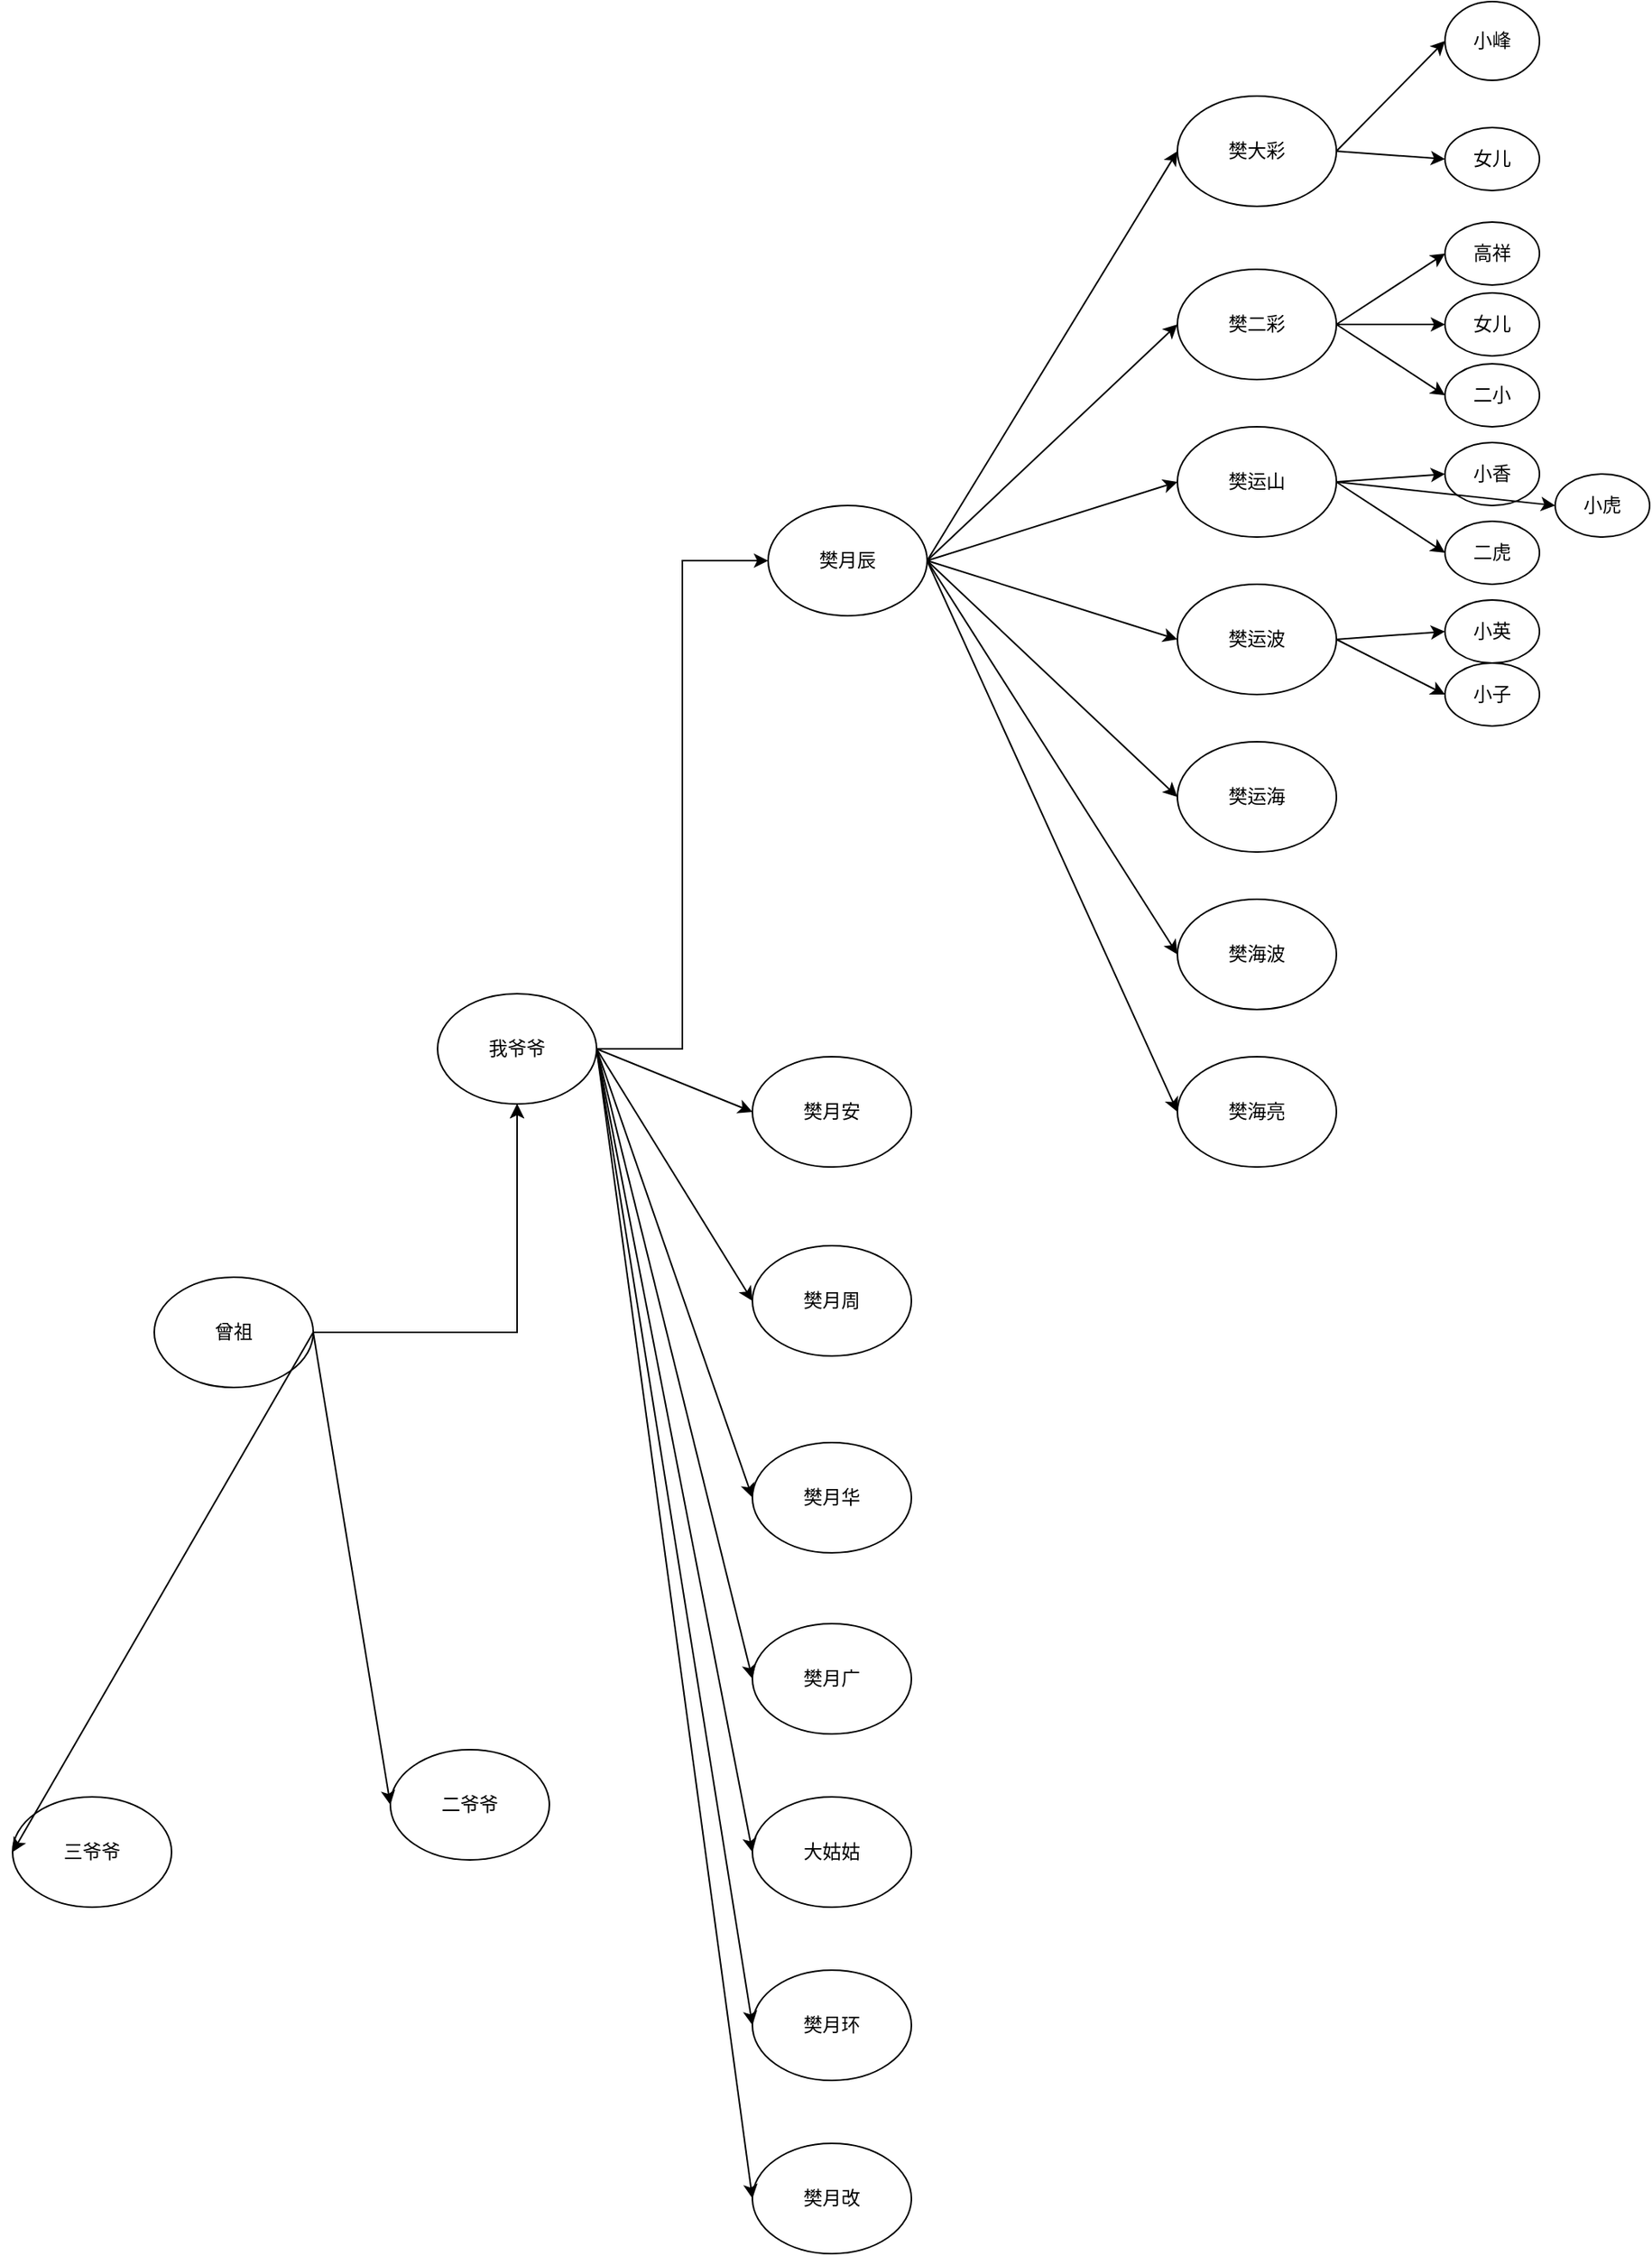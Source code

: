 <mxfile version="23.1.2" type="github">
  <diagram name="Page-1" id="822b0af5-4adb-64df-f703-e8dfc1f81529">
    <mxGraphModel dx="2578" dy="2291" grid="1" gridSize="10" guides="1" tooltips="1" connect="1" arrows="1" fold="1" page="1" pageScale="1" pageWidth="1100" pageHeight="850" background="none" math="0" shadow="0">
      <root>
        <mxCell id="0" />
        <mxCell id="1" parent="0" />
        <mxCell id="mrYq8TOZVtPHyVSn8t1D-2" value="" style="edgeStyle=orthogonalEdgeStyle;rounded=0;orthogonalLoop=1;jettySize=auto;html=1;" edge="1" parent="1" source="7d933b09d9755ecc-15" target="mrYq8TOZVtPHyVSn8t1D-1">
          <mxGeometry relative="1" as="geometry" />
        </mxCell>
        <mxCell id="mrYq8TOZVtPHyVSn8t1D-3" value="" style="edgeStyle=orthogonalEdgeStyle;rounded=0;orthogonalLoop=1;jettySize=auto;html=1;" edge="1" parent="1" source="7d933b09d9755ecc-15" target="mrYq8TOZVtPHyVSn8t1D-1">
          <mxGeometry relative="1" as="geometry" />
        </mxCell>
        <mxCell id="7d933b09d9755ecc-15" value="曾祖" style="ellipse;whiteSpace=wrap;html=1;rounded=0;shadow=0;comic=0;strokeWidth=1;fontFamily=Verdana;" parent="1" vertex="1">
          <mxGeometry x="460" y="320" width="101" height="70" as="geometry" />
        </mxCell>
        <mxCell id="mrYq8TOZVtPHyVSn8t1D-19" style="edgeStyle=orthogonalEdgeStyle;rounded=0;orthogonalLoop=1;jettySize=auto;html=1;exitX=1;exitY=0.5;exitDx=0;exitDy=0;entryX=0;entryY=0.5;entryDx=0;entryDy=0;" edge="1" parent="1" source="mrYq8TOZVtPHyVSn8t1D-1" target="mrYq8TOZVtPHyVSn8t1D-8">
          <mxGeometry relative="1" as="geometry" />
        </mxCell>
        <mxCell id="mrYq8TOZVtPHyVSn8t1D-1" value="我爷爷" style="ellipse;whiteSpace=wrap;html=1;rounded=0;shadow=0;comic=0;strokeWidth=1;fontFamily=Verdana;" vertex="1" parent="1">
          <mxGeometry x="640" y="140" width="101" height="70" as="geometry" />
        </mxCell>
        <mxCell id="mrYq8TOZVtPHyVSn8t1D-4" value="二爷爷" style="ellipse;whiteSpace=wrap;html=1;rounded=0;shadow=0;comic=0;strokeWidth=1;fontFamily=Verdana;" vertex="1" parent="1">
          <mxGeometry x="610" y="620" width="101" height="70" as="geometry" />
        </mxCell>
        <mxCell id="mrYq8TOZVtPHyVSn8t1D-5" value="三爷爷" style="ellipse;whiteSpace=wrap;html=1;rounded=0;shadow=0;comic=0;strokeWidth=1;fontFamily=Verdana;" vertex="1" parent="1">
          <mxGeometry x="370" y="650" width="101" height="70" as="geometry" />
        </mxCell>
        <mxCell id="mrYq8TOZVtPHyVSn8t1D-6" value="" style="endArrow=classic;html=1;rounded=0;exitX=1;exitY=0.5;exitDx=0;exitDy=0;entryX=0;entryY=0.5;entryDx=0;entryDy=0;" edge="1" parent="1" source="7d933b09d9755ecc-15" target="mrYq8TOZVtPHyVSn8t1D-5">
          <mxGeometry width="50" height="50" relative="1" as="geometry">
            <mxPoint x="485.5" y="600" as="sourcePoint" />
            <mxPoint x="535.5" y="550" as="targetPoint" />
          </mxGeometry>
        </mxCell>
        <mxCell id="mrYq8TOZVtPHyVSn8t1D-7" value="" style="endArrow=classic;html=1;rounded=0;exitX=1;exitY=0.5;exitDx=0;exitDy=0;entryX=0;entryY=0.5;entryDx=0;entryDy=0;" edge="1" parent="1" source="7d933b09d9755ecc-15" target="mrYq8TOZVtPHyVSn8t1D-4">
          <mxGeometry width="50" height="50" relative="1" as="geometry">
            <mxPoint x="490" y="530" as="sourcePoint" />
            <mxPoint x="540" y="480" as="targetPoint" />
          </mxGeometry>
        </mxCell>
        <mxCell id="mrYq8TOZVtPHyVSn8t1D-8" value="樊月辰" style="ellipse;whiteSpace=wrap;html=1;rounded=0;shadow=0;comic=0;strokeWidth=1;fontFamily=Verdana;" vertex="1" parent="1">
          <mxGeometry x="850" y="-170" width="101" height="70" as="geometry" />
        </mxCell>
        <mxCell id="mrYq8TOZVtPHyVSn8t1D-12" value="樊月安" style="ellipse;whiteSpace=wrap;html=1;rounded=0;shadow=0;comic=0;strokeWidth=1;fontFamily=Verdana;" vertex="1" parent="1">
          <mxGeometry x="840" y="180" width="101" height="70" as="geometry" />
        </mxCell>
        <mxCell id="mrYq8TOZVtPHyVSn8t1D-13" value="樊月周" style="ellipse;whiteSpace=wrap;html=1;rounded=0;shadow=0;comic=0;strokeWidth=1;fontFamily=Verdana;" vertex="1" parent="1">
          <mxGeometry x="840" y="300" width="101" height="70" as="geometry" />
        </mxCell>
        <mxCell id="mrYq8TOZVtPHyVSn8t1D-14" value="樊月华" style="ellipse;whiteSpace=wrap;html=1;rounded=0;shadow=0;comic=0;strokeWidth=1;fontFamily=Verdana;" vertex="1" parent="1">
          <mxGeometry x="840" y="425" width="101" height="70" as="geometry" />
        </mxCell>
        <mxCell id="mrYq8TOZVtPHyVSn8t1D-15" value="樊月广" style="ellipse;whiteSpace=wrap;html=1;rounded=0;shadow=0;comic=0;strokeWidth=1;fontFamily=Verdana;" vertex="1" parent="1">
          <mxGeometry x="840" y="540" width="101" height="70" as="geometry" />
        </mxCell>
        <mxCell id="mrYq8TOZVtPHyVSn8t1D-16" value="大姑姑" style="ellipse;whiteSpace=wrap;html=1;rounded=0;shadow=0;comic=0;strokeWidth=1;fontFamily=Verdana;" vertex="1" parent="1">
          <mxGeometry x="840" y="650" width="101" height="70" as="geometry" />
        </mxCell>
        <mxCell id="mrYq8TOZVtPHyVSn8t1D-17" value="樊月环" style="ellipse;whiteSpace=wrap;html=1;rounded=0;shadow=0;comic=0;strokeWidth=1;fontFamily=Verdana;" vertex="1" parent="1">
          <mxGeometry x="840" y="760" width="101" height="70" as="geometry" />
        </mxCell>
        <mxCell id="mrYq8TOZVtPHyVSn8t1D-18" value="樊月改" style="ellipse;whiteSpace=wrap;html=1;rounded=0;shadow=0;comic=0;strokeWidth=1;fontFamily=Verdana;" vertex="1" parent="1">
          <mxGeometry x="840" y="870" width="101" height="70" as="geometry" />
        </mxCell>
        <mxCell id="mrYq8TOZVtPHyVSn8t1D-20" value="" style="endArrow=classic;html=1;rounded=0;exitX=1;exitY=0.5;exitDx=0;exitDy=0;entryX=0;entryY=0.5;entryDx=0;entryDy=0;" edge="1" parent="1" source="mrYq8TOZVtPHyVSn8t1D-1" target="mrYq8TOZVtPHyVSn8t1D-12">
          <mxGeometry width="50" height="50" relative="1" as="geometry">
            <mxPoint x="1280" y="760" as="sourcePoint" />
            <mxPoint x="1330" y="710" as="targetPoint" />
          </mxGeometry>
        </mxCell>
        <mxCell id="mrYq8TOZVtPHyVSn8t1D-21" value="" style="endArrow=classic;html=1;rounded=0;exitX=1;exitY=0.5;exitDx=0;exitDy=0;entryX=0;entryY=0.5;entryDx=0;entryDy=0;" edge="1" parent="1" source="mrYq8TOZVtPHyVSn8t1D-1" target="mrYq8TOZVtPHyVSn8t1D-13">
          <mxGeometry width="50" height="50" relative="1" as="geometry">
            <mxPoint x="1280" y="760" as="sourcePoint" />
            <mxPoint x="1330" y="710" as="targetPoint" />
          </mxGeometry>
        </mxCell>
        <mxCell id="mrYq8TOZVtPHyVSn8t1D-22" value="" style="endArrow=classic;html=1;rounded=0;exitX=1;exitY=0.5;exitDx=0;exitDy=0;entryX=0;entryY=0.5;entryDx=0;entryDy=0;" edge="1" parent="1" source="mrYq8TOZVtPHyVSn8t1D-1" target="mrYq8TOZVtPHyVSn8t1D-14">
          <mxGeometry width="50" height="50" relative="1" as="geometry">
            <mxPoint x="1280" y="760" as="sourcePoint" />
            <mxPoint x="1330" y="710" as="targetPoint" />
          </mxGeometry>
        </mxCell>
        <mxCell id="mrYq8TOZVtPHyVSn8t1D-23" value="" style="endArrow=classic;html=1;rounded=0;exitX=1;exitY=0.5;exitDx=0;exitDy=0;entryX=0;entryY=0.5;entryDx=0;entryDy=0;" edge="1" parent="1" source="mrYq8TOZVtPHyVSn8t1D-1" target="mrYq8TOZVtPHyVSn8t1D-15">
          <mxGeometry width="50" height="50" relative="1" as="geometry">
            <mxPoint x="1280" y="760" as="sourcePoint" />
            <mxPoint x="1330" y="710" as="targetPoint" />
          </mxGeometry>
        </mxCell>
        <mxCell id="mrYq8TOZVtPHyVSn8t1D-24" value="" style="endArrow=classic;html=1;rounded=0;exitX=1;exitY=0.5;exitDx=0;exitDy=0;entryX=0;entryY=0.5;entryDx=0;entryDy=0;" edge="1" parent="1" source="mrYq8TOZVtPHyVSn8t1D-1" target="mrYq8TOZVtPHyVSn8t1D-16">
          <mxGeometry width="50" height="50" relative="1" as="geometry">
            <mxPoint x="1280" y="760" as="sourcePoint" />
            <mxPoint x="1330" y="710" as="targetPoint" />
          </mxGeometry>
        </mxCell>
        <mxCell id="mrYq8TOZVtPHyVSn8t1D-25" value="" style="endArrow=classic;html=1;rounded=0;exitX=1;exitY=0.5;exitDx=0;exitDy=0;entryX=0;entryY=0.5;entryDx=0;entryDy=0;" edge="1" parent="1" source="mrYq8TOZVtPHyVSn8t1D-1" target="mrYq8TOZVtPHyVSn8t1D-17">
          <mxGeometry width="50" height="50" relative="1" as="geometry">
            <mxPoint x="1280" y="760" as="sourcePoint" />
            <mxPoint x="1330" y="710" as="targetPoint" />
          </mxGeometry>
        </mxCell>
        <mxCell id="mrYq8TOZVtPHyVSn8t1D-26" value="" style="endArrow=classic;html=1;rounded=0;exitX=1;exitY=0.5;exitDx=0;exitDy=0;entryX=0;entryY=0.5;entryDx=0;entryDy=0;" edge="1" parent="1" source="mrYq8TOZVtPHyVSn8t1D-1" target="mrYq8TOZVtPHyVSn8t1D-18">
          <mxGeometry width="50" height="50" relative="1" as="geometry">
            <mxPoint x="1280" y="760" as="sourcePoint" />
            <mxPoint x="1330" y="710" as="targetPoint" />
          </mxGeometry>
        </mxCell>
        <mxCell id="mrYq8TOZVtPHyVSn8t1D-27" value="樊大彩" style="ellipse;whiteSpace=wrap;html=1;rounded=0;shadow=0;comic=0;strokeWidth=1;fontFamily=Verdana;" vertex="1" parent="1">
          <mxGeometry x="1110" y="-430" width="101" height="70" as="geometry" />
        </mxCell>
        <mxCell id="mrYq8TOZVtPHyVSn8t1D-29" value="樊二彩" style="ellipse;whiteSpace=wrap;html=1;rounded=0;shadow=0;comic=0;strokeWidth=1;fontFamily=Verdana;" vertex="1" parent="1">
          <mxGeometry x="1110" y="-320" width="101" height="70" as="geometry" />
        </mxCell>
        <mxCell id="mrYq8TOZVtPHyVSn8t1D-30" value="樊运山" style="ellipse;whiteSpace=wrap;html=1;rounded=0;shadow=0;comic=0;strokeWidth=1;fontFamily=Verdana;" vertex="1" parent="1">
          <mxGeometry x="1110" y="-220" width="101" height="70" as="geometry" />
        </mxCell>
        <mxCell id="mrYq8TOZVtPHyVSn8t1D-31" value="樊运波" style="ellipse;whiteSpace=wrap;html=1;rounded=0;shadow=0;comic=0;strokeWidth=1;fontFamily=Verdana;" vertex="1" parent="1">
          <mxGeometry x="1110" y="-120" width="101" height="70" as="geometry" />
        </mxCell>
        <mxCell id="mrYq8TOZVtPHyVSn8t1D-32" value="樊运海" style="ellipse;whiteSpace=wrap;html=1;rounded=0;shadow=0;comic=0;strokeWidth=1;fontFamily=Verdana;" vertex="1" parent="1">
          <mxGeometry x="1110" y="-20" width="101" height="70" as="geometry" />
        </mxCell>
        <mxCell id="mrYq8TOZVtPHyVSn8t1D-33" value="樊海波" style="ellipse;whiteSpace=wrap;html=1;rounded=0;shadow=0;comic=0;strokeWidth=1;fontFamily=Verdana;" vertex="1" parent="1">
          <mxGeometry x="1110" y="80" width="101" height="70" as="geometry" />
        </mxCell>
        <mxCell id="mrYq8TOZVtPHyVSn8t1D-34" value="樊海亮" style="ellipse;whiteSpace=wrap;html=1;rounded=0;shadow=0;comic=0;strokeWidth=1;fontFamily=Verdana;" vertex="1" parent="1">
          <mxGeometry x="1110" y="180" width="101" height="70" as="geometry" />
        </mxCell>
        <mxCell id="mrYq8TOZVtPHyVSn8t1D-35" value="" style="endArrow=classic;html=1;rounded=0;exitX=1;exitY=0.5;exitDx=0;exitDy=0;entryX=0;entryY=0.5;entryDx=0;entryDy=0;" edge="1" parent="1" source="mrYq8TOZVtPHyVSn8t1D-8" target="mrYq8TOZVtPHyVSn8t1D-29">
          <mxGeometry width="50" height="50" relative="1" as="geometry">
            <mxPoint x="1290" y="250" as="sourcePoint" />
            <mxPoint x="1340" y="200" as="targetPoint" />
          </mxGeometry>
        </mxCell>
        <mxCell id="mrYq8TOZVtPHyVSn8t1D-36" value="" style="endArrow=classic;html=1;rounded=0;exitX=1;exitY=0.5;exitDx=0;exitDy=0;entryX=0;entryY=0.5;entryDx=0;entryDy=0;" edge="1" parent="1" source="mrYq8TOZVtPHyVSn8t1D-8" target="mrYq8TOZVtPHyVSn8t1D-30">
          <mxGeometry width="50" height="50" relative="1" as="geometry">
            <mxPoint x="1290" y="250" as="sourcePoint" />
            <mxPoint x="1340" y="200" as="targetPoint" />
          </mxGeometry>
        </mxCell>
        <mxCell id="mrYq8TOZVtPHyVSn8t1D-37" value="" style="endArrow=classic;html=1;rounded=0;entryX=0;entryY=0.5;entryDx=0;entryDy=0;exitX=1;exitY=0.5;exitDx=0;exitDy=0;" edge="1" parent="1" source="mrYq8TOZVtPHyVSn8t1D-8" target="mrYq8TOZVtPHyVSn8t1D-27">
          <mxGeometry width="50" height="50" relative="1" as="geometry">
            <mxPoint x="950" y="-140" as="sourcePoint" />
            <mxPoint x="1340" y="200" as="targetPoint" />
          </mxGeometry>
        </mxCell>
        <mxCell id="mrYq8TOZVtPHyVSn8t1D-38" value="" style="endArrow=classic;html=1;rounded=0;exitX=1;exitY=0.5;exitDx=0;exitDy=0;entryX=0;entryY=0.5;entryDx=0;entryDy=0;" edge="1" parent="1" source="mrYq8TOZVtPHyVSn8t1D-8" target="mrYq8TOZVtPHyVSn8t1D-31">
          <mxGeometry width="50" height="50" relative="1" as="geometry">
            <mxPoint x="1290" y="250" as="sourcePoint" />
            <mxPoint x="1340" y="200" as="targetPoint" />
          </mxGeometry>
        </mxCell>
        <mxCell id="mrYq8TOZVtPHyVSn8t1D-39" value="" style="endArrow=classic;html=1;rounded=0;exitX=1;exitY=0.5;exitDx=0;exitDy=0;entryX=0;entryY=0.5;entryDx=0;entryDy=0;" edge="1" parent="1" source="mrYq8TOZVtPHyVSn8t1D-8" target="mrYq8TOZVtPHyVSn8t1D-32">
          <mxGeometry width="50" height="50" relative="1" as="geometry">
            <mxPoint x="1290" y="250" as="sourcePoint" />
            <mxPoint x="1340" y="200" as="targetPoint" />
          </mxGeometry>
        </mxCell>
        <mxCell id="mrYq8TOZVtPHyVSn8t1D-40" value="" style="endArrow=classic;html=1;rounded=0;exitX=1;exitY=0.5;exitDx=0;exitDy=0;entryX=0;entryY=0.5;entryDx=0;entryDy=0;" edge="1" parent="1" source="mrYq8TOZVtPHyVSn8t1D-8" target="mrYq8TOZVtPHyVSn8t1D-33">
          <mxGeometry width="50" height="50" relative="1" as="geometry">
            <mxPoint x="1290" y="250" as="sourcePoint" />
            <mxPoint x="1340" y="200" as="targetPoint" />
          </mxGeometry>
        </mxCell>
        <mxCell id="mrYq8TOZVtPHyVSn8t1D-41" value="" style="endArrow=classic;html=1;rounded=0;exitX=1;exitY=0.5;exitDx=0;exitDy=0;entryX=0;entryY=0.5;entryDx=0;entryDy=0;" edge="1" parent="1" source="mrYq8TOZVtPHyVSn8t1D-8" target="mrYq8TOZVtPHyVSn8t1D-34">
          <mxGeometry width="50" height="50" relative="1" as="geometry">
            <mxPoint x="1290" y="250" as="sourcePoint" />
            <mxPoint x="1340" y="200" as="targetPoint" />
          </mxGeometry>
        </mxCell>
        <mxCell id="mrYq8TOZVtPHyVSn8t1D-42" value="小峰" style="ellipse;whiteSpace=wrap;html=1;rounded=0;shadow=0;comic=0;strokeWidth=1;fontFamily=Verdana;" vertex="1" parent="1">
          <mxGeometry x="1280" y="-490" width="60" height="50" as="geometry" />
        </mxCell>
        <mxCell id="mrYq8TOZVtPHyVSn8t1D-44" value="女儿" style="ellipse;whiteSpace=wrap;html=1;rounded=0;shadow=0;comic=0;strokeWidth=1;fontFamily=Verdana;" vertex="1" parent="1">
          <mxGeometry x="1280" y="-410" width="60" height="40" as="geometry" />
        </mxCell>
        <mxCell id="mrYq8TOZVtPHyVSn8t1D-45" value="" style="endArrow=classic;html=1;rounded=0;exitX=1;exitY=0.5;exitDx=0;exitDy=0;entryX=0;entryY=0.5;entryDx=0;entryDy=0;" edge="1" parent="1" source="mrYq8TOZVtPHyVSn8t1D-27" target="mrYq8TOZVtPHyVSn8t1D-44">
          <mxGeometry width="50" height="50" relative="1" as="geometry">
            <mxPoint x="1290" y="250" as="sourcePoint" />
            <mxPoint x="1340" y="200" as="targetPoint" />
          </mxGeometry>
        </mxCell>
        <mxCell id="mrYq8TOZVtPHyVSn8t1D-48" value="" style="endArrow=classic;html=1;rounded=0;exitX=1;exitY=0.5;exitDx=0;exitDy=0;entryX=0;entryY=0.5;entryDx=0;entryDy=0;" edge="1" parent="1" source="mrYq8TOZVtPHyVSn8t1D-27" target="mrYq8TOZVtPHyVSn8t1D-42">
          <mxGeometry width="50" height="50" relative="1" as="geometry">
            <mxPoint x="1290" y="250" as="sourcePoint" />
            <mxPoint x="1340" y="200" as="targetPoint" />
          </mxGeometry>
        </mxCell>
        <mxCell id="mrYq8TOZVtPHyVSn8t1D-49" value="" style="endArrow=classic;html=1;rounded=0;exitX=1;exitY=0.5;exitDx=0;exitDy=0;entryX=0;entryY=0.5;entryDx=0;entryDy=0;" edge="1" parent="1" source="mrYq8TOZVtPHyVSn8t1D-29" target="mrYq8TOZVtPHyVSn8t1D-51">
          <mxGeometry width="50" height="50" relative="1" as="geometry">
            <mxPoint x="1290" y="250" as="sourcePoint" />
            <mxPoint x="1340" y="200" as="targetPoint" />
          </mxGeometry>
        </mxCell>
        <mxCell id="mrYq8TOZVtPHyVSn8t1D-51" value="高祥" style="ellipse;whiteSpace=wrap;html=1;rounded=0;shadow=0;comic=0;strokeWidth=1;fontFamily=Verdana;" vertex="1" parent="1">
          <mxGeometry x="1280" y="-350" width="60" height="40" as="geometry" />
        </mxCell>
        <mxCell id="mrYq8TOZVtPHyVSn8t1D-52" value="女儿" style="ellipse;whiteSpace=wrap;html=1;rounded=0;shadow=0;comic=0;strokeWidth=1;fontFamily=Verdana;" vertex="1" parent="1">
          <mxGeometry x="1280" y="-305" width="60" height="40" as="geometry" />
        </mxCell>
        <mxCell id="mrYq8TOZVtPHyVSn8t1D-53" value="二小" style="ellipse;whiteSpace=wrap;html=1;rounded=0;shadow=0;comic=0;strokeWidth=1;fontFamily=Verdana;" vertex="1" parent="1">
          <mxGeometry x="1280" y="-260" width="60" height="40" as="geometry" />
        </mxCell>
        <mxCell id="mrYq8TOZVtPHyVSn8t1D-54" value="" style="endArrow=classic;html=1;rounded=0;exitX=1;exitY=0.5;exitDx=0;exitDy=0;entryX=0;entryY=0.5;entryDx=0;entryDy=0;" edge="1" parent="1" source="mrYq8TOZVtPHyVSn8t1D-29" target="mrYq8TOZVtPHyVSn8t1D-52">
          <mxGeometry width="50" height="50" relative="1" as="geometry">
            <mxPoint x="1290" y="250" as="sourcePoint" />
            <mxPoint x="1340" y="200" as="targetPoint" />
          </mxGeometry>
        </mxCell>
        <mxCell id="mrYq8TOZVtPHyVSn8t1D-55" value="" style="endArrow=classic;html=1;rounded=0;exitX=1;exitY=0.5;exitDx=0;exitDy=0;entryX=0;entryY=0.5;entryDx=0;entryDy=0;" edge="1" parent="1" source="mrYq8TOZVtPHyVSn8t1D-29" target="mrYq8TOZVtPHyVSn8t1D-53">
          <mxGeometry width="50" height="50" relative="1" as="geometry">
            <mxPoint x="1290" y="250" as="sourcePoint" />
            <mxPoint x="1340" y="200" as="targetPoint" />
          </mxGeometry>
        </mxCell>
        <mxCell id="mrYq8TOZVtPHyVSn8t1D-56" value="小香" style="ellipse;whiteSpace=wrap;html=1;rounded=0;shadow=0;comic=0;strokeWidth=1;fontFamily=Verdana;" vertex="1" parent="1">
          <mxGeometry x="1280" y="-210" width="60" height="40" as="geometry" />
        </mxCell>
        <mxCell id="mrYq8TOZVtPHyVSn8t1D-57" value="二虎" style="ellipse;whiteSpace=wrap;html=1;rounded=0;shadow=0;comic=0;strokeWidth=1;fontFamily=Verdana;" vertex="1" parent="1">
          <mxGeometry x="1280" y="-160" width="60" height="40" as="geometry" />
        </mxCell>
        <mxCell id="mrYq8TOZVtPHyVSn8t1D-58" value="小虎" style="ellipse;whiteSpace=wrap;html=1;rounded=0;shadow=0;comic=0;strokeWidth=1;fontFamily=Verdana;" vertex="1" parent="1">
          <mxGeometry x="1350" y="-190" width="60" height="40" as="geometry" />
        </mxCell>
        <mxCell id="mrYq8TOZVtPHyVSn8t1D-59" value="" style="endArrow=classic;html=1;rounded=0;exitX=1;exitY=0.5;exitDx=0;exitDy=0;entryX=0;entryY=0.5;entryDx=0;entryDy=0;" edge="1" parent="1" source="mrYq8TOZVtPHyVSn8t1D-30" target="mrYq8TOZVtPHyVSn8t1D-56">
          <mxGeometry width="50" height="50" relative="1" as="geometry">
            <mxPoint x="1290" y="250" as="sourcePoint" />
            <mxPoint x="1340" y="200" as="targetPoint" />
          </mxGeometry>
        </mxCell>
        <mxCell id="mrYq8TOZVtPHyVSn8t1D-60" value="" style="endArrow=classic;html=1;rounded=0;exitX=1;exitY=0.5;exitDx=0;exitDy=0;entryX=0;entryY=0.5;entryDx=0;entryDy=0;" edge="1" parent="1" source="mrYq8TOZVtPHyVSn8t1D-30" target="mrYq8TOZVtPHyVSn8t1D-58">
          <mxGeometry width="50" height="50" relative="1" as="geometry">
            <mxPoint x="1290" y="250" as="sourcePoint" />
            <mxPoint x="1340" y="200" as="targetPoint" />
          </mxGeometry>
        </mxCell>
        <mxCell id="mrYq8TOZVtPHyVSn8t1D-61" value="" style="endArrow=classic;html=1;rounded=0;exitX=1;exitY=0.5;exitDx=0;exitDy=0;entryX=0;entryY=0.5;entryDx=0;entryDy=0;" edge="1" parent="1" source="mrYq8TOZVtPHyVSn8t1D-30" target="mrYq8TOZVtPHyVSn8t1D-57">
          <mxGeometry width="50" height="50" relative="1" as="geometry">
            <mxPoint x="1290" y="250" as="sourcePoint" />
            <mxPoint x="1340" y="200" as="targetPoint" />
          </mxGeometry>
        </mxCell>
        <mxCell id="mrYq8TOZVtPHyVSn8t1D-62" value="小英" style="ellipse;whiteSpace=wrap;html=1;rounded=0;shadow=0;comic=0;strokeWidth=1;fontFamily=Verdana;" vertex="1" parent="1">
          <mxGeometry x="1280" y="-110" width="60" height="40" as="geometry" />
        </mxCell>
        <mxCell id="mrYq8TOZVtPHyVSn8t1D-63" value="小子" style="ellipse;whiteSpace=wrap;html=1;rounded=0;shadow=0;comic=0;strokeWidth=1;fontFamily=Verdana;" vertex="1" parent="1">
          <mxGeometry x="1280" y="-70" width="60" height="40" as="geometry" />
        </mxCell>
        <mxCell id="mrYq8TOZVtPHyVSn8t1D-64" value="" style="endArrow=classic;html=1;rounded=0;exitX=1;exitY=0.5;exitDx=0;exitDy=0;entryX=0;entryY=0.5;entryDx=0;entryDy=0;" edge="1" parent="1" source="mrYq8TOZVtPHyVSn8t1D-31" target="mrYq8TOZVtPHyVSn8t1D-62">
          <mxGeometry width="50" height="50" relative="1" as="geometry">
            <mxPoint x="1290" y="250" as="sourcePoint" />
            <mxPoint x="1340" y="200" as="targetPoint" />
          </mxGeometry>
        </mxCell>
        <mxCell id="mrYq8TOZVtPHyVSn8t1D-65" value="" style="endArrow=classic;html=1;rounded=0;exitX=1;exitY=0.5;exitDx=0;exitDy=0;entryX=0;entryY=0.5;entryDx=0;entryDy=0;" edge="1" parent="1" source="mrYq8TOZVtPHyVSn8t1D-31" target="mrYq8TOZVtPHyVSn8t1D-63">
          <mxGeometry width="50" height="50" relative="1" as="geometry">
            <mxPoint x="1290" y="250" as="sourcePoint" />
            <mxPoint x="1340" y="200" as="targetPoint" />
          </mxGeometry>
        </mxCell>
      </root>
    </mxGraphModel>
  </diagram>
</mxfile>

